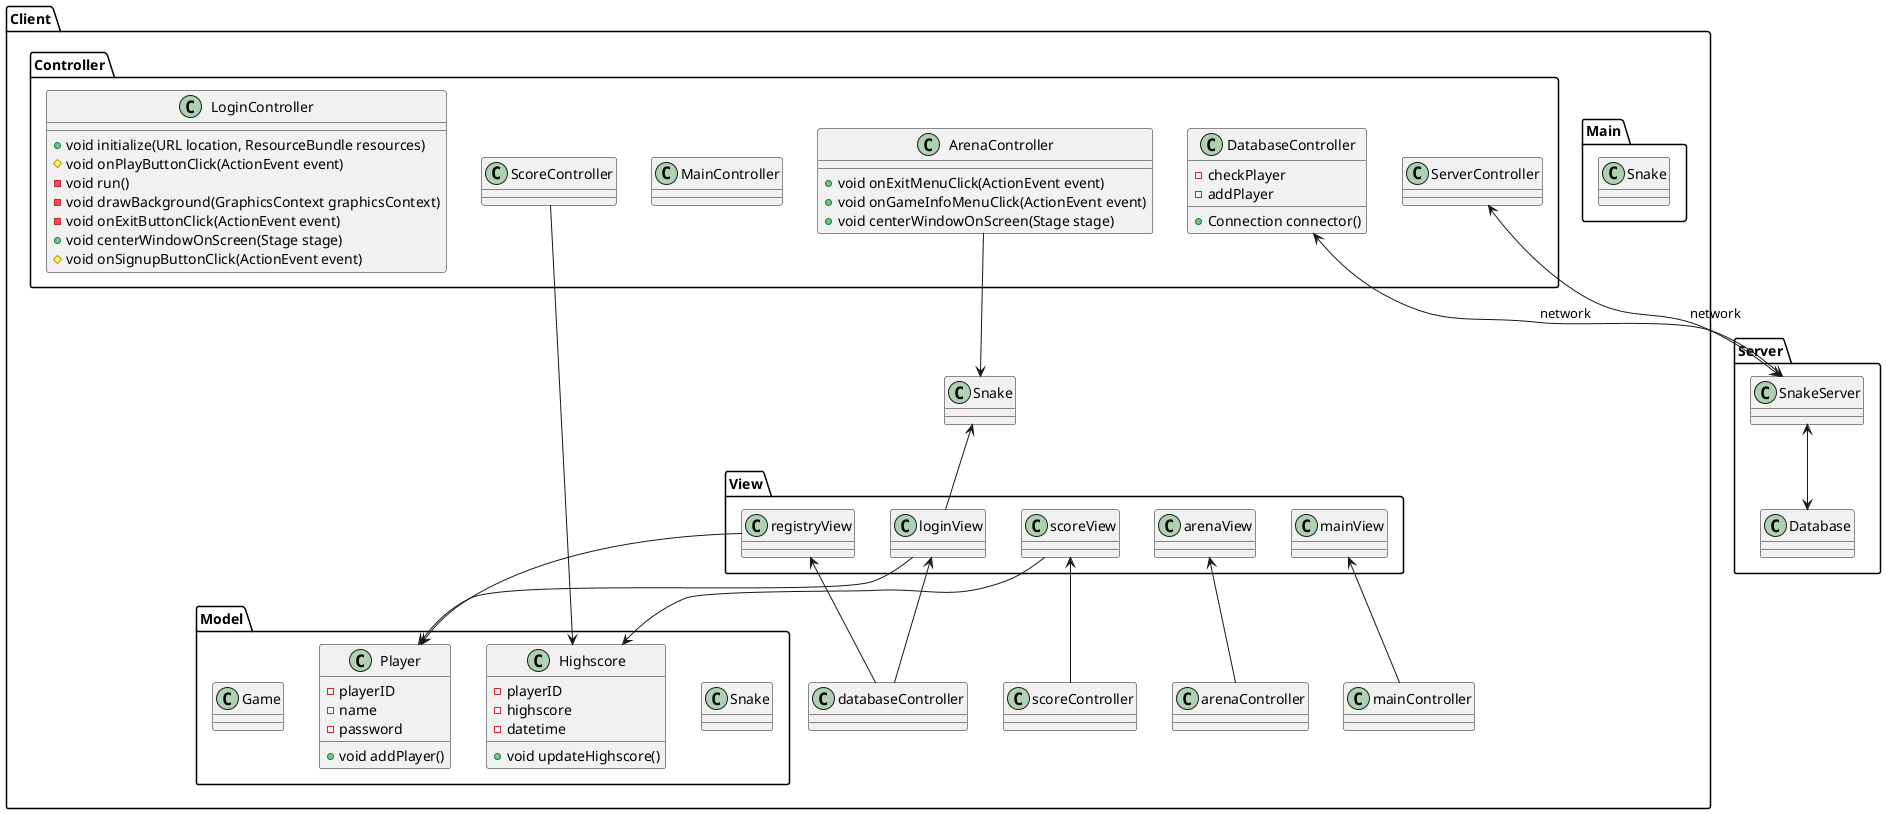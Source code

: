 @startuml
'https://plantuml.com/class-diagram
'- Indicates private
'+ Indicates public
'# Indicates protected

package Client {
    package Main {
        class Snake {}
    }
    package Model {
        class Snake {}
        class Player{
        -playerID
        -name
        -password
        +void addPlayer()
        }
        class Highscore{
        -playerID
        -highscore
        -datetime
        +void updateHighscore()
        }
        class Game{}
    }

    package View {
        class scoreView{}
        class registryView{}
        class loginView{}
        class arenaView{}
        class mainView{}
    }

    package Controller {
        class ScoreController {}
        class DatabaseController {
        -checkPlayer
        -addPlayer
        +Connection connector()
        }
        class ArenaController {
        +void onExitMenuClick(ActionEvent event)
        +void onGameInfoMenuClick(ActionEvent event)
        +void centerWindowOnScreen(Stage stage)
        }
        class MainController {}
        class ServerController{}
        class LoginController {
        +void initialize(URL location, ResourceBundle resources)
        #void onPlayButtonClick(ActionEvent event)
        -void run()
        -void drawBackground(GraphicsContext graphicsContext)
        -void onExitButtonClick(ActionEvent event)
        +void centerWindowOnScreen(Stage stage)
        #void onSignupButtonClick(ActionEvent event)
        }
    }
    'connections
    registryView --> Player
    loginView --> Player
    Highscore <-- scoreView
    Snake <-- loginView
    scoreView <-- scoreController
    registryView <-- databaseController
    loginView <-- databaseController
    arenaView <-- arenaController
    mainView <-- mainController
    ArenaController --> Snake
    ScoreController --> Highscore
    }

package Server {
    class SnakeServer
    class Database {}
    'connections
    SnakeServer <--> Database
}

'connections
ServerController <--> SnakeServer :network
DatabaseController <--> SnakeServer :network
@enduml